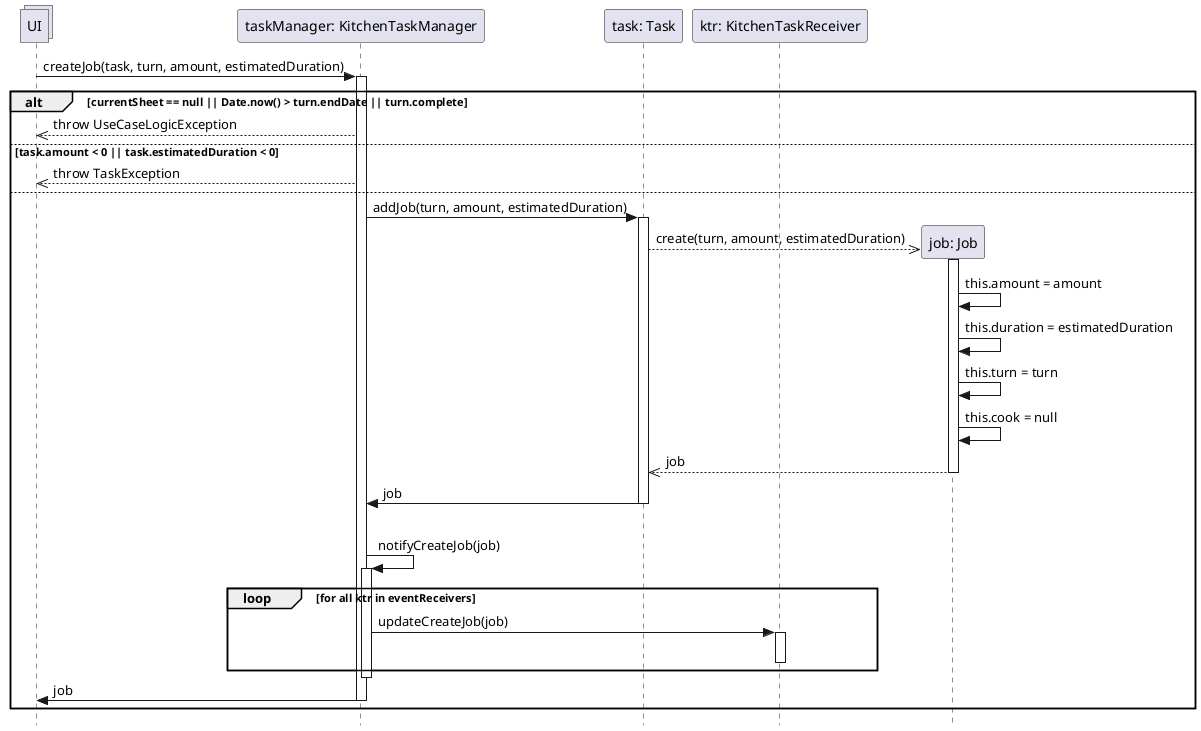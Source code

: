 @startuml Operazione 6
skinparam Style strictuml

collections UI

participant "taskManager: KitchenTaskManager" as tm
UI -> tm: createJob(task, turn, amount, estimatedDuration)
activate tm

participant "task: Task" as task
participant "ktr: KitchenTaskReceiver" as ktr

alt currentSheet == null || Date.now() > turn.endDate || turn.complete
    UI <<-- tm: throw UseCaseLogicException
else task.amount < 0 || task.estimatedDuration < 0
    UI <<-- tm: throw TaskException
else

    tm -> task: addJob(turn, amount, estimatedDuration)
    activate task

    participant "job: Job" as job
    task -->> job**: create(turn, amount, estimatedDuration)

    activate job
        job -> job: this.amount = amount
        job -> job: this.duration = estimatedDuration
        job -> job: this.turn = turn
        job -> job: this.cook = null

    return job

    tm <- task: job
    deactivate task

    |||
    tm -> tm: notifyCreateJob(job)
    activate tm
    loop for all ktr in eventReceivers
        tm -> ktr : updateCreateJob(job)
        activate ktr
        deactivate ktr
    end
    deactivate tm

    UI <- tm: job
    deactivate tm
    
end

@enduml